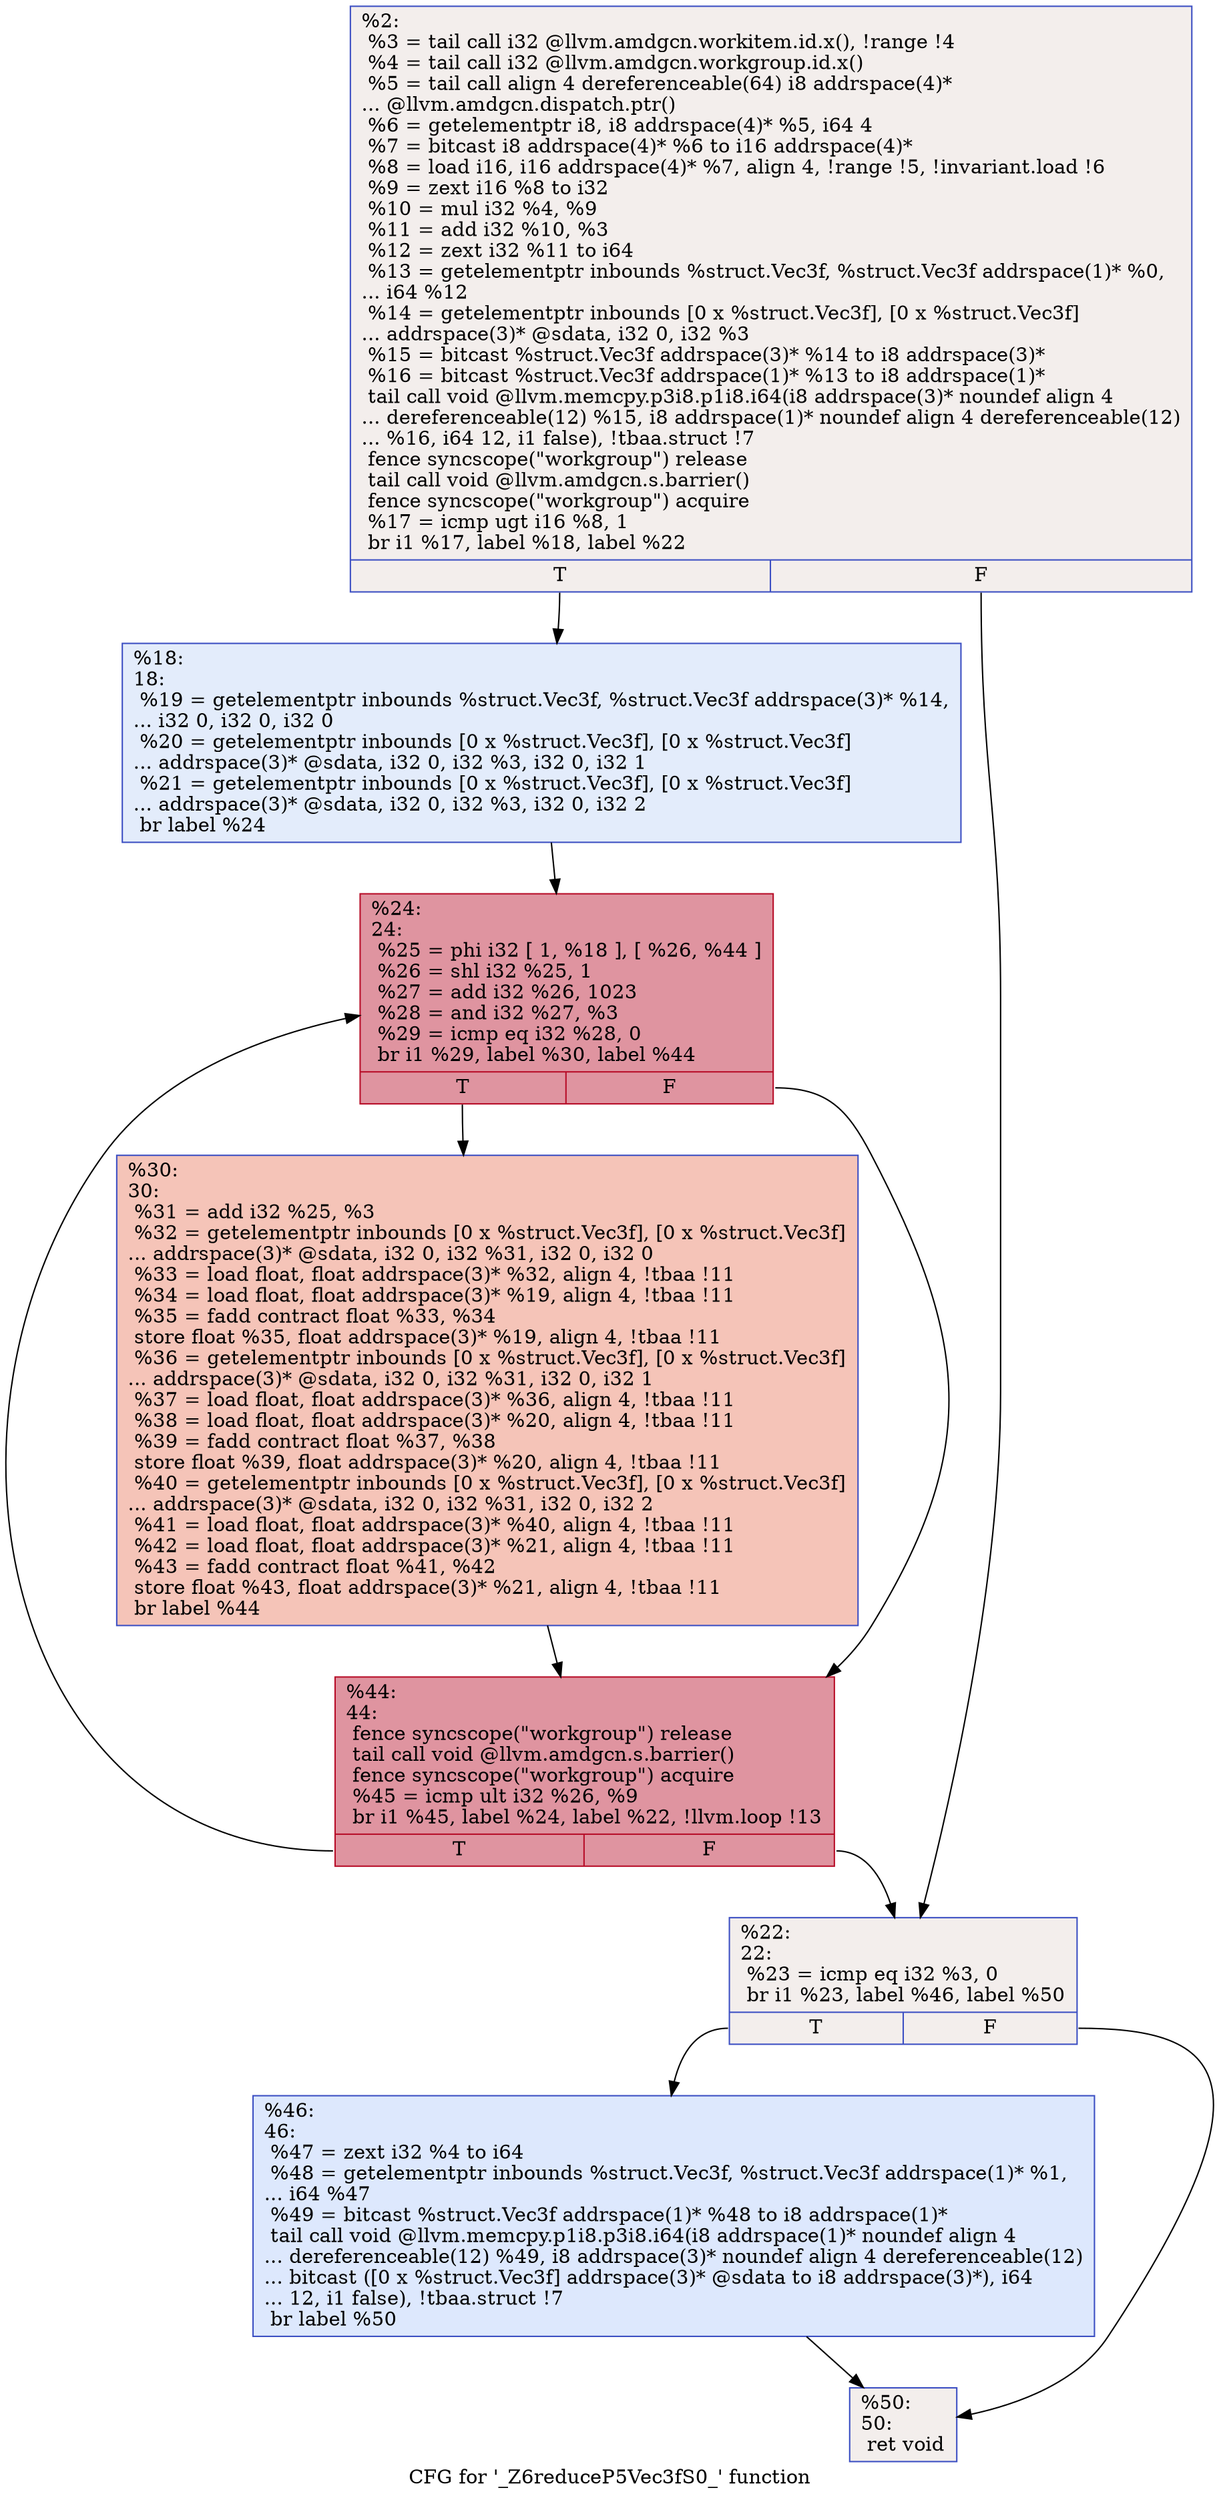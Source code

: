 digraph "CFG for '_Z6reduceP5Vec3fS0_' function" {
	label="CFG for '_Z6reduceP5Vec3fS0_' function";

	Node0x5ab3690 [shape=record,color="#3d50c3ff", style=filled, fillcolor="#e3d9d370",label="{%2:\l  %3 = tail call i32 @llvm.amdgcn.workitem.id.x(), !range !4\l  %4 = tail call i32 @llvm.amdgcn.workgroup.id.x()\l  %5 = tail call align 4 dereferenceable(64) i8 addrspace(4)*\l... @llvm.amdgcn.dispatch.ptr()\l  %6 = getelementptr i8, i8 addrspace(4)* %5, i64 4\l  %7 = bitcast i8 addrspace(4)* %6 to i16 addrspace(4)*\l  %8 = load i16, i16 addrspace(4)* %7, align 4, !range !5, !invariant.load !6\l  %9 = zext i16 %8 to i32\l  %10 = mul i32 %4, %9\l  %11 = add i32 %10, %3\l  %12 = zext i32 %11 to i64\l  %13 = getelementptr inbounds %struct.Vec3f, %struct.Vec3f addrspace(1)* %0,\l... i64 %12\l  %14 = getelementptr inbounds [0 x %struct.Vec3f], [0 x %struct.Vec3f]\l... addrspace(3)* @sdata, i32 0, i32 %3\l  %15 = bitcast %struct.Vec3f addrspace(3)* %14 to i8 addrspace(3)*\l  %16 = bitcast %struct.Vec3f addrspace(1)* %13 to i8 addrspace(1)*\l  tail call void @llvm.memcpy.p3i8.p1i8.i64(i8 addrspace(3)* noundef align 4\l... dereferenceable(12) %15, i8 addrspace(1)* noundef align 4 dereferenceable(12)\l... %16, i64 12, i1 false), !tbaa.struct !7\l  fence syncscope(\"workgroup\") release\l  tail call void @llvm.amdgcn.s.barrier()\l  fence syncscope(\"workgroup\") acquire\l  %17 = icmp ugt i16 %8, 1\l  br i1 %17, label %18, label %22\l|{<s0>T|<s1>F}}"];
	Node0x5ab3690:s0 -> Node0x5ab60b0;
	Node0x5ab3690:s1 -> Node0x5ab6140;
	Node0x5ab60b0 [shape=record,color="#3d50c3ff", style=filled, fillcolor="#bfd3f670",label="{%18:\l18:                                               \l  %19 = getelementptr inbounds %struct.Vec3f, %struct.Vec3f addrspace(3)* %14,\l... i32 0, i32 0, i32 0\l  %20 = getelementptr inbounds [0 x %struct.Vec3f], [0 x %struct.Vec3f]\l... addrspace(3)* @sdata, i32 0, i32 %3, i32 0, i32 1\l  %21 = getelementptr inbounds [0 x %struct.Vec3f], [0 x %struct.Vec3f]\l... addrspace(3)* @sdata, i32 0, i32 %3, i32 0, i32 2\l  br label %24\l}"];
	Node0x5ab60b0 -> Node0x5ab6590;
	Node0x5ab6140 [shape=record,color="#3d50c3ff", style=filled, fillcolor="#e3d9d370",label="{%22:\l22:                                               \l  %23 = icmp eq i32 %3, 0\l  br i1 %23, label %46, label %50\l|{<s0>T|<s1>F}}"];
	Node0x5ab6140:s0 -> Node0x5ab6720;
	Node0x5ab6140:s1 -> Node0x5ab6770;
	Node0x5ab6590 [shape=record,color="#b70d28ff", style=filled, fillcolor="#b70d2870",label="{%24:\l24:                                               \l  %25 = phi i32 [ 1, %18 ], [ %26, %44 ]\l  %26 = shl i32 %25, 1\l  %27 = add i32 %26, 1023\l  %28 = and i32 %27, %3\l  %29 = icmp eq i32 %28, 0\l  br i1 %29, label %30, label %44\l|{<s0>T|<s1>F}}"];
	Node0x5ab6590:s0 -> Node0x5ab6c60;
	Node0x5ab6590:s1 -> Node0x5ab68e0;
	Node0x5ab6c60 [shape=record,color="#3d50c3ff", style=filled, fillcolor="#e97a5f70",label="{%30:\l30:                                               \l  %31 = add i32 %25, %3\l  %32 = getelementptr inbounds [0 x %struct.Vec3f], [0 x %struct.Vec3f]\l... addrspace(3)* @sdata, i32 0, i32 %31, i32 0, i32 0\l  %33 = load float, float addrspace(3)* %32, align 4, !tbaa !11\l  %34 = load float, float addrspace(3)* %19, align 4, !tbaa !11\l  %35 = fadd contract float %33, %34\l  store float %35, float addrspace(3)* %19, align 4, !tbaa !11\l  %36 = getelementptr inbounds [0 x %struct.Vec3f], [0 x %struct.Vec3f]\l... addrspace(3)* @sdata, i32 0, i32 %31, i32 0, i32 1\l  %37 = load float, float addrspace(3)* %36, align 4, !tbaa !11\l  %38 = load float, float addrspace(3)* %20, align 4, !tbaa !11\l  %39 = fadd contract float %37, %38\l  store float %39, float addrspace(3)* %20, align 4, !tbaa !11\l  %40 = getelementptr inbounds [0 x %struct.Vec3f], [0 x %struct.Vec3f]\l... addrspace(3)* @sdata, i32 0, i32 %31, i32 0, i32 2\l  %41 = load float, float addrspace(3)* %40, align 4, !tbaa !11\l  %42 = load float, float addrspace(3)* %21, align 4, !tbaa !11\l  %43 = fadd contract float %41, %42\l  store float %43, float addrspace(3)* %21, align 4, !tbaa !11\l  br label %44\l}"];
	Node0x5ab6c60 -> Node0x5ab68e0;
	Node0x5ab68e0 [shape=record,color="#b70d28ff", style=filled, fillcolor="#b70d2870",label="{%44:\l44:                                               \l  fence syncscope(\"workgroup\") release\l  tail call void @llvm.amdgcn.s.barrier()\l  fence syncscope(\"workgroup\") acquire\l  %45 = icmp ult i32 %26, %9\l  br i1 %45, label %24, label %22, !llvm.loop !13\l|{<s0>T|<s1>F}}"];
	Node0x5ab68e0:s0 -> Node0x5ab6590;
	Node0x5ab68e0:s1 -> Node0x5ab6140;
	Node0x5ab6720 [shape=record,color="#3d50c3ff", style=filled, fillcolor="#b2ccfb70",label="{%46:\l46:                                               \l  %47 = zext i32 %4 to i64\l  %48 = getelementptr inbounds %struct.Vec3f, %struct.Vec3f addrspace(1)* %1,\l... i64 %47\l  %49 = bitcast %struct.Vec3f addrspace(1)* %48 to i8 addrspace(1)*\l  tail call void @llvm.memcpy.p1i8.p3i8.i64(i8 addrspace(1)* noundef align 4\l... dereferenceable(12) %49, i8 addrspace(3)* noundef align 4 dereferenceable(12)\l... bitcast ([0 x %struct.Vec3f] addrspace(3)* @sdata to i8 addrspace(3)*), i64\l... 12, i1 false), !tbaa.struct !7\l  br label %50\l}"];
	Node0x5ab6720 -> Node0x5ab6770;
	Node0x5ab6770 [shape=record,color="#3d50c3ff", style=filled, fillcolor="#e3d9d370",label="{%50:\l50:                                               \l  ret void\l}"];
}
